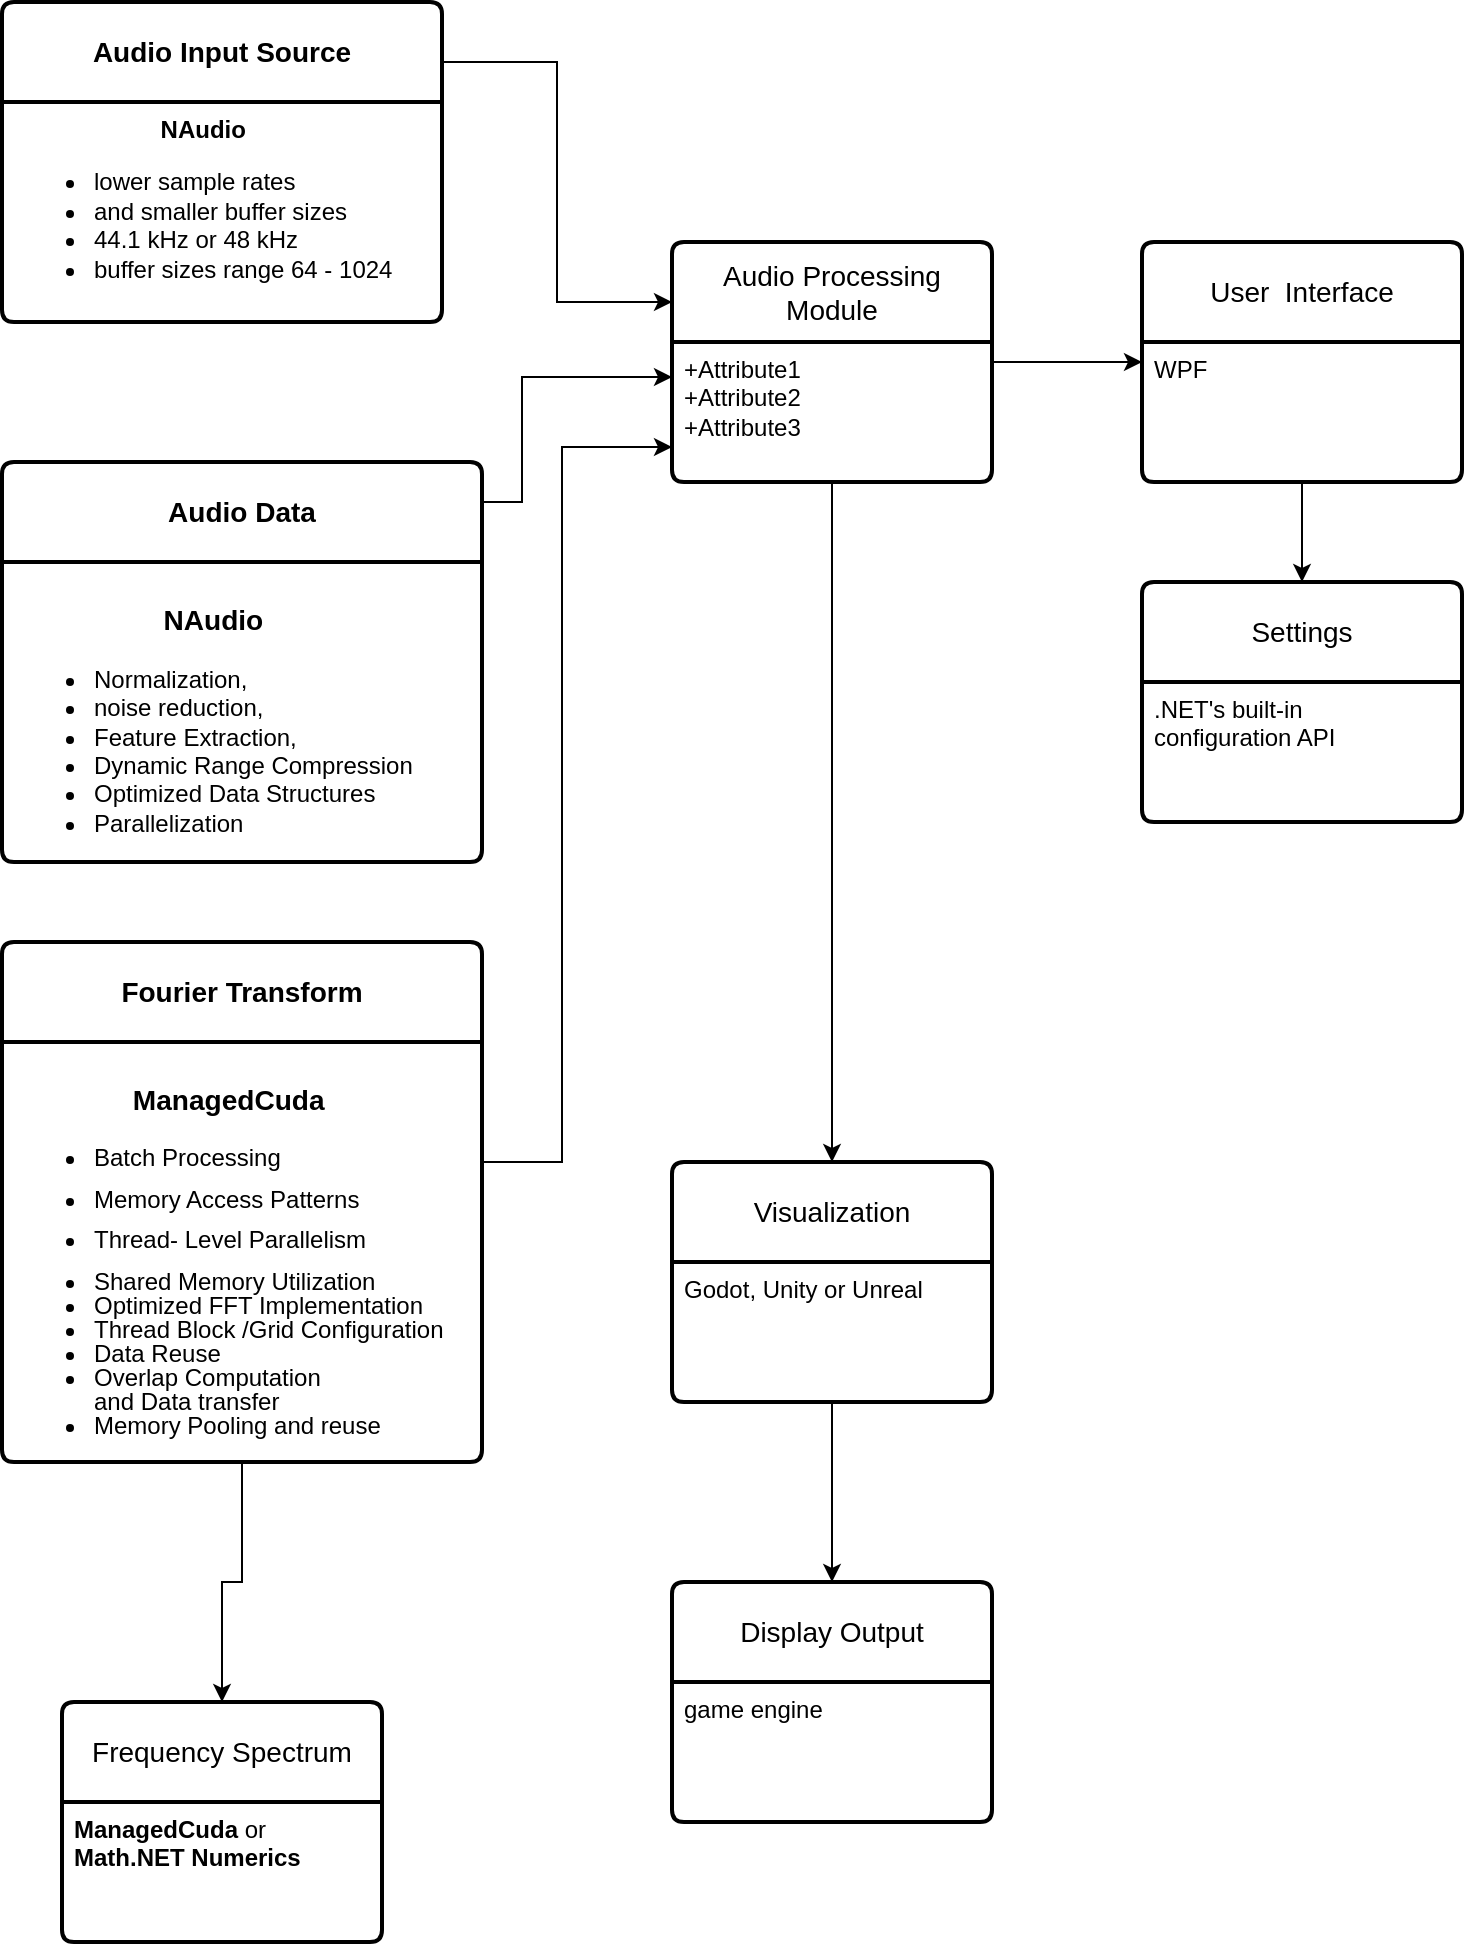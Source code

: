 <mxfile version="24.0.7" type="github">
  <diagram id="R2lEEEUBdFMjLlhIrx00" name="Page-1">
    <mxGraphModel dx="1135" dy="642" grid="1" gridSize="10" guides="1" tooltips="1" connect="1" arrows="1" fold="1" page="1" pageScale="1" pageWidth="850" pageHeight="1100" math="0" shadow="0" extFonts="Permanent Marker^https://fonts.googleapis.com/css?family=Permanent+Marker">
      <root>
        <mxCell id="0" />
        <mxCell id="1" parent="0" />
        <mxCell id="srjO7iZtc9XJ6pqBWSTj-40" value="&lt;p&gt;&lt;strong&gt;Audio Input Source&lt;/strong&gt;&lt;/p&gt;" style="swimlane;childLayout=stackLayout;horizontal=1;startSize=50;horizontalStack=0;rounded=1;fontSize=14;fontStyle=0;strokeWidth=2;resizeParent=0;resizeLast=1;shadow=0;dashed=0;align=center;arcSize=4;whiteSpace=wrap;html=1;" parent="1" vertex="1">
          <mxGeometry x="10" y="60" width="220" height="160" as="geometry" />
        </mxCell>
        <mxCell id="srjO7iZtc9XJ6pqBWSTj-41" value="&lt;div align=&quot;center&quot;&gt;&lt;b&gt;NAudio&lt;/b&gt;&lt;/div&gt;&lt;ul&gt;&lt;li&gt;lower sample rates&amp;nbsp;&lt;/li&gt;&lt;li&gt;and smaller buffer sizes&lt;/li&gt;&lt;li&gt;44.1 kHz or 48 kHz&lt;/li&gt;&lt;li&gt;buffer sizes range 64 - 1024 &lt;/li&gt;&lt;/ul&gt;" style="align=left;strokeColor=none;fillColor=none;spacingLeft=4;fontSize=12;verticalAlign=top;resizable=0;rotatable=0;part=1;html=1;" parent="srjO7iZtc9XJ6pqBWSTj-40" vertex="1">
          <mxGeometry y="50" width="220" height="110" as="geometry" />
        </mxCell>
        <mxCell id="srjO7iZtc9XJ6pqBWSTj-42" value="&lt;p&gt;&lt;strong&gt;Audio Data&lt;/strong&gt;&lt;/p&gt;" style="swimlane;childLayout=stackLayout;horizontal=1;startSize=50;horizontalStack=0;rounded=1;fontSize=14;fontStyle=0;strokeWidth=2;resizeParent=0;resizeLast=1;shadow=0;dashed=0;align=center;arcSize=4;whiteSpace=wrap;html=1;" parent="1" vertex="1">
          <mxGeometry x="10" y="290" width="240" height="200" as="geometry" />
        </mxCell>
        <mxCell id="srjO7iZtc9XJ6pqBWSTj-43" value="&lt;h3 align=&quot;center&quot;&gt;&lt;b&gt;NAudio&lt;/b&gt;&lt;/h3&gt;&lt;ul style=&quot;line-height: 120%;&quot;&gt;&lt;li&gt;Normalization,&amp;nbsp;&lt;/li&gt;&lt;li&gt;noise reduction,&lt;/li&gt;&lt;li&gt;Feature Extraction,&lt;/li&gt;&lt;li&gt;Dynamic Range Compression&lt;/li&gt;&lt;li&gt;Optimized Data Structures&lt;/li&gt;&lt;li&gt;Parallelization&lt;/li&gt;&lt;/ul&gt;" style="align=left;strokeColor=none;fillColor=none;spacingLeft=4;fontSize=12;verticalAlign=top;resizable=0;rotatable=0;part=1;html=1;" parent="srjO7iZtc9XJ6pqBWSTj-42" vertex="1">
          <mxGeometry y="50" width="240" height="150" as="geometry" />
        </mxCell>
        <mxCell id="srjO7iZtc9XJ6pqBWSTj-44" value="&lt;div&gt;&lt;b&gt;Fourier Transform&lt;/b&gt;&lt;/div&gt;" style="swimlane;childLayout=stackLayout;horizontal=1;startSize=50;horizontalStack=0;rounded=1;fontSize=14;fontStyle=0;strokeWidth=2;resizeParent=0;resizeLast=1;shadow=0;dashed=0;align=center;arcSize=4;whiteSpace=wrap;html=1;" parent="1" vertex="1">
          <mxGeometry x="10" y="530" width="240" height="260" as="geometry" />
        </mxCell>
        <mxCell id="srjO7iZtc9XJ6pqBWSTj-45" value="&lt;p style=&quot;line-height: 100%;&quot;&gt;&lt;/p&gt;&lt;h3 align=&quot;center&quot;&gt;&lt;strong&gt;ManagedCuda&lt;/strong&gt;&lt;/h3&gt;&lt;div style=&quot;line-height: 100%;&quot;&gt;&lt;ul style=&quot;line-height: 100%;&quot;&gt;&lt;li&gt;&lt;p style=&quot;line-height: 30%;&quot;&gt;Batch Processing&lt;/p&gt;&lt;/li&gt;&lt;li&gt;&lt;p style=&quot;line-height: 30%;&quot;&gt;Memory Access Patterns&lt;/p&gt;&lt;/li&gt;&lt;li&gt;&lt;p style=&quot;line-height: 30%;&quot;&gt;Thread- Level Parallelism&lt;/p&gt;&lt;/li&gt;&lt;li&gt;Shared Memory Utilization&lt;/li&gt;&lt;li&gt;Optimized FFT Implementation&lt;/li&gt;&lt;li&gt;Thread Block /Grid Configuration&lt;/li&gt;&lt;li&gt;Data Reuse&lt;/li&gt;&lt;li&gt;Overlap Computation &lt;br&gt;and Data transfer&lt;/li&gt;&lt;li&gt;Memory Pooling and reuse&lt;br&gt;&lt;/li&gt;&lt;/ul&gt;&lt;/div&gt;&lt;p&gt;&lt;/p&gt;" style="align=left;strokeColor=none;fillColor=none;spacingLeft=4;fontSize=12;verticalAlign=top;resizable=0;rotatable=0;part=1;html=1;" parent="srjO7iZtc9XJ6pqBWSTj-44" vertex="1">
          <mxGeometry y="50" width="240" height="210" as="geometry" />
        </mxCell>
        <mxCell id="srjO7iZtc9XJ6pqBWSTj-46" value="Frequency Spectrum" style="swimlane;childLayout=stackLayout;horizontal=1;startSize=50;horizontalStack=0;rounded=1;fontSize=14;fontStyle=0;strokeWidth=2;resizeParent=0;resizeLast=1;shadow=0;dashed=0;align=center;arcSize=4;whiteSpace=wrap;html=1;" parent="1" vertex="1">
          <mxGeometry x="40" y="910" width="160" height="120" as="geometry" />
        </mxCell>
        <mxCell id="srjO7iZtc9XJ6pqBWSTj-47" value="&lt;div&gt;&lt;strong&gt;ManagedCuda&lt;/strong&gt; or &lt;strong&gt;&lt;br&gt;&lt;/strong&gt;&lt;/div&gt;&lt;div&gt;&lt;strong&gt;Math.NET Numerics&lt;/strong&gt;&lt;/div&gt;" style="align=left;strokeColor=none;fillColor=none;spacingLeft=4;fontSize=12;verticalAlign=top;resizable=0;rotatable=0;part=1;html=1;" parent="srjO7iZtc9XJ6pqBWSTj-46" vertex="1">
          <mxGeometry y="50" width="160" height="70" as="geometry" />
        </mxCell>
        <mxCell id="srjO7iZtc9XJ6pqBWSTj-50" value="Visualization" style="swimlane;childLayout=stackLayout;horizontal=1;startSize=50;horizontalStack=0;rounded=1;fontSize=14;fontStyle=0;strokeWidth=2;resizeParent=0;resizeLast=1;shadow=0;dashed=0;align=center;arcSize=4;whiteSpace=wrap;html=1;" parent="1" vertex="1">
          <mxGeometry x="345" y="640" width="160" height="120" as="geometry" />
        </mxCell>
        <mxCell id="srjO7iZtc9XJ6pqBWSTj-51" value="Godot, Unity or Unreal" style="align=left;strokeColor=none;fillColor=none;spacingLeft=4;fontSize=12;verticalAlign=top;resizable=0;rotatable=0;part=1;html=1;" parent="srjO7iZtc9XJ6pqBWSTj-50" vertex="1">
          <mxGeometry y="50" width="160" height="70" as="geometry" />
        </mxCell>
        <mxCell id="srjO7iZtc9XJ6pqBWSTj-52" value="Display Output" style="swimlane;childLayout=stackLayout;horizontal=1;startSize=50;horizontalStack=0;rounded=1;fontSize=14;fontStyle=0;strokeWidth=2;resizeParent=0;resizeLast=1;shadow=0;dashed=0;align=center;arcSize=4;whiteSpace=wrap;html=1;" parent="1" vertex="1">
          <mxGeometry x="345" y="850" width="160" height="120" as="geometry" />
        </mxCell>
        <mxCell id="srjO7iZtc9XJ6pqBWSTj-53" value="game engine" style="align=left;strokeColor=none;fillColor=none;spacingLeft=4;fontSize=12;verticalAlign=top;resizable=0;rotatable=0;part=1;html=1;" parent="srjO7iZtc9XJ6pqBWSTj-52" vertex="1">
          <mxGeometry y="50" width="160" height="70" as="geometry" />
        </mxCell>
        <mxCell id="srjO7iZtc9XJ6pqBWSTj-85" value="" style="edgeStyle=orthogonalEdgeStyle;rounded=0;orthogonalLoop=1;jettySize=auto;html=1;" parent="1" source="srjO7iZtc9XJ6pqBWSTj-66" target="srjO7iZtc9XJ6pqBWSTj-83" edge="1">
          <mxGeometry relative="1" as="geometry" />
        </mxCell>
        <mxCell id="srjO7iZtc9XJ6pqBWSTj-66" value="Audio Processing Module" style="swimlane;childLayout=stackLayout;horizontal=1;startSize=50;horizontalStack=0;rounded=1;fontSize=14;fontStyle=0;strokeWidth=2;resizeParent=0;resizeLast=1;shadow=0;dashed=0;align=center;arcSize=4;whiteSpace=wrap;html=1;" parent="1" vertex="1">
          <mxGeometry x="345" y="180" width="160" height="120" as="geometry" />
        </mxCell>
        <mxCell id="srjO7iZtc9XJ6pqBWSTj-67" value="+Attribute1&#xa;+Attribute2&#xa;+Attribute3" style="align=left;strokeColor=none;fillColor=none;spacingLeft=4;fontSize=12;verticalAlign=top;resizable=0;rotatable=0;part=1;html=1;" parent="srjO7iZtc9XJ6pqBWSTj-66" vertex="1">
          <mxGeometry y="50" width="160" height="70" as="geometry" />
        </mxCell>
        <mxCell id="srjO7iZtc9XJ6pqBWSTj-76" style="edgeStyle=orthogonalEdgeStyle;rounded=0;orthogonalLoop=1;jettySize=auto;html=1;exitX=1;exitY=0;exitDx=0;exitDy=0;entryX=0;entryY=0.25;entryDx=0;entryDy=0;" parent="1" source="srjO7iZtc9XJ6pqBWSTj-41" target="srjO7iZtc9XJ6pqBWSTj-66" edge="1">
          <mxGeometry relative="1" as="geometry" />
        </mxCell>
        <mxCell id="srjO7iZtc9XJ6pqBWSTj-77" style="edgeStyle=orthogonalEdgeStyle;rounded=0;orthogonalLoop=1;jettySize=auto;html=1;exitX=1;exitY=0;exitDx=0;exitDy=0;entryX=0;entryY=0.25;entryDx=0;entryDy=0;" parent="1" source="srjO7iZtc9XJ6pqBWSTj-43" target="srjO7iZtc9XJ6pqBWSTj-67" edge="1">
          <mxGeometry relative="1" as="geometry">
            <Array as="points">
              <mxPoint x="250" y="310" />
              <mxPoint x="270" y="310" />
              <mxPoint x="270" y="248" />
            </Array>
          </mxGeometry>
        </mxCell>
        <mxCell id="srjO7iZtc9XJ6pqBWSTj-78" style="edgeStyle=orthogonalEdgeStyle;rounded=0;orthogonalLoop=1;jettySize=auto;html=1;exitX=1;exitY=0.25;exitDx=0;exitDy=0;entryX=0;entryY=0.75;entryDx=0;entryDy=0;" parent="1" source="srjO7iZtc9XJ6pqBWSTj-44" target="srjO7iZtc9XJ6pqBWSTj-67" edge="1">
          <mxGeometry relative="1" as="geometry">
            <Array as="points">
              <mxPoint x="290" y="640" />
              <mxPoint x="290" y="283" />
            </Array>
          </mxGeometry>
        </mxCell>
        <mxCell id="srjO7iZtc9XJ6pqBWSTj-79" style="edgeStyle=orthogonalEdgeStyle;rounded=0;orthogonalLoop=1;jettySize=auto;html=1;exitX=0.5;exitY=1;exitDx=0;exitDy=0;entryX=0.5;entryY=0;entryDx=0;entryDy=0;" parent="1" source="srjO7iZtc9XJ6pqBWSTj-45" target="srjO7iZtc9XJ6pqBWSTj-46" edge="1">
          <mxGeometry relative="1" as="geometry" />
        </mxCell>
        <mxCell id="srjO7iZtc9XJ6pqBWSTj-80" style="edgeStyle=orthogonalEdgeStyle;rounded=0;orthogonalLoop=1;jettySize=auto;html=1;exitX=0.5;exitY=1;exitDx=0;exitDy=0;entryX=0.5;entryY=0;entryDx=0;entryDy=0;" parent="1" source="srjO7iZtc9XJ6pqBWSTj-67" target="srjO7iZtc9XJ6pqBWSTj-50" edge="1">
          <mxGeometry relative="1" as="geometry" />
        </mxCell>
        <mxCell id="srjO7iZtc9XJ6pqBWSTj-81" style="edgeStyle=orthogonalEdgeStyle;rounded=0;orthogonalLoop=1;jettySize=auto;html=1;exitX=0.5;exitY=1;exitDx=0;exitDy=0;entryX=0.5;entryY=0;entryDx=0;entryDy=0;" parent="1" source="srjO7iZtc9XJ6pqBWSTj-51" target="srjO7iZtc9XJ6pqBWSTj-52" edge="1">
          <mxGeometry relative="1" as="geometry" />
        </mxCell>
        <mxCell id="srjO7iZtc9XJ6pqBWSTj-89" value="" style="edgeStyle=orthogonalEdgeStyle;rounded=0;orthogonalLoop=1;jettySize=auto;html=1;" parent="1" source="srjO7iZtc9XJ6pqBWSTj-83" target="srjO7iZtc9XJ6pqBWSTj-87" edge="1">
          <mxGeometry relative="1" as="geometry" />
        </mxCell>
        <mxCell id="srjO7iZtc9XJ6pqBWSTj-83" value="&lt;div&gt;User&amp;nbsp; Interface&lt;/div&gt;" style="swimlane;childLayout=stackLayout;horizontal=1;startSize=50;horizontalStack=0;rounded=1;fontSize=14;fontStyle=0;strokeWidth=2;resizeParent=0;resizeLast=1;shadow=0;dashed=0;align=center;arcSize=4;whiteSpace=wrap;html=1;" parent="1" vertex="1">
          <mxGeometry x="580" y="180" width="160" height="120" as="geometry" />
        </mxCell>
        <mxCell id="srjO7iZtc9XJ6pqBWSTj-84" value="WPF" style="align=left;strokeColor=none;fillColor=none;spacingLeft=4;fontSize=12;verticalAlign=top;resizable=0;rotatable=0;part=1;html=1;" parent="srjO7iZtc9XJ6pqBWSTj-83" vertex="1">
          <mxGeometry y="50" width="160" height="70" as="geometry" />
        </mxCell>
        <mxCell id="srjO7iZtc9XJ6pqBWSTj-87" value="&lt;div&gt;Settings&lt;/div&gt;" style="swimlane;childLayout=stackLayout;horizontal=1;startSize=50;horizontalStack=0;rounded=1;fontSize=14;fontStyle=0;strokeWidth=2;resizeParent=0;resizeLast=1;shadow=0;dashed=0;align=center;arcSize=4;whiteSpace=wrap;html=1;" parent="1" vertex="1">
          <mxGeometry x="580" y="350" width="160" height="120" as="geometry" />
        </mxCell>
        <mxCell id="srjO7iZtc9XJ6pqBWSTj-88" value="&lt;div&gt;.NET&#39;s built-in&amp;nbsp;&lt;/div&gt;&lt;div&gt;configuration API&lt;/div&gt;" style="align=left;strokeColor=none;fillColor=none;spacingLeft=4;fontSize=12;verticalAlign=top;resizable=0;rotatable=0;part=1;html=1;" parent="srjO7iZtc9XJ6pqBWSTj-87" vertex="1">
          <mxGeometry y="50" width="160" height="70" as="geometry" />
        </mxCell>
      </root>
    </mxGraphModel>
  </diagram>
</mxfile>
